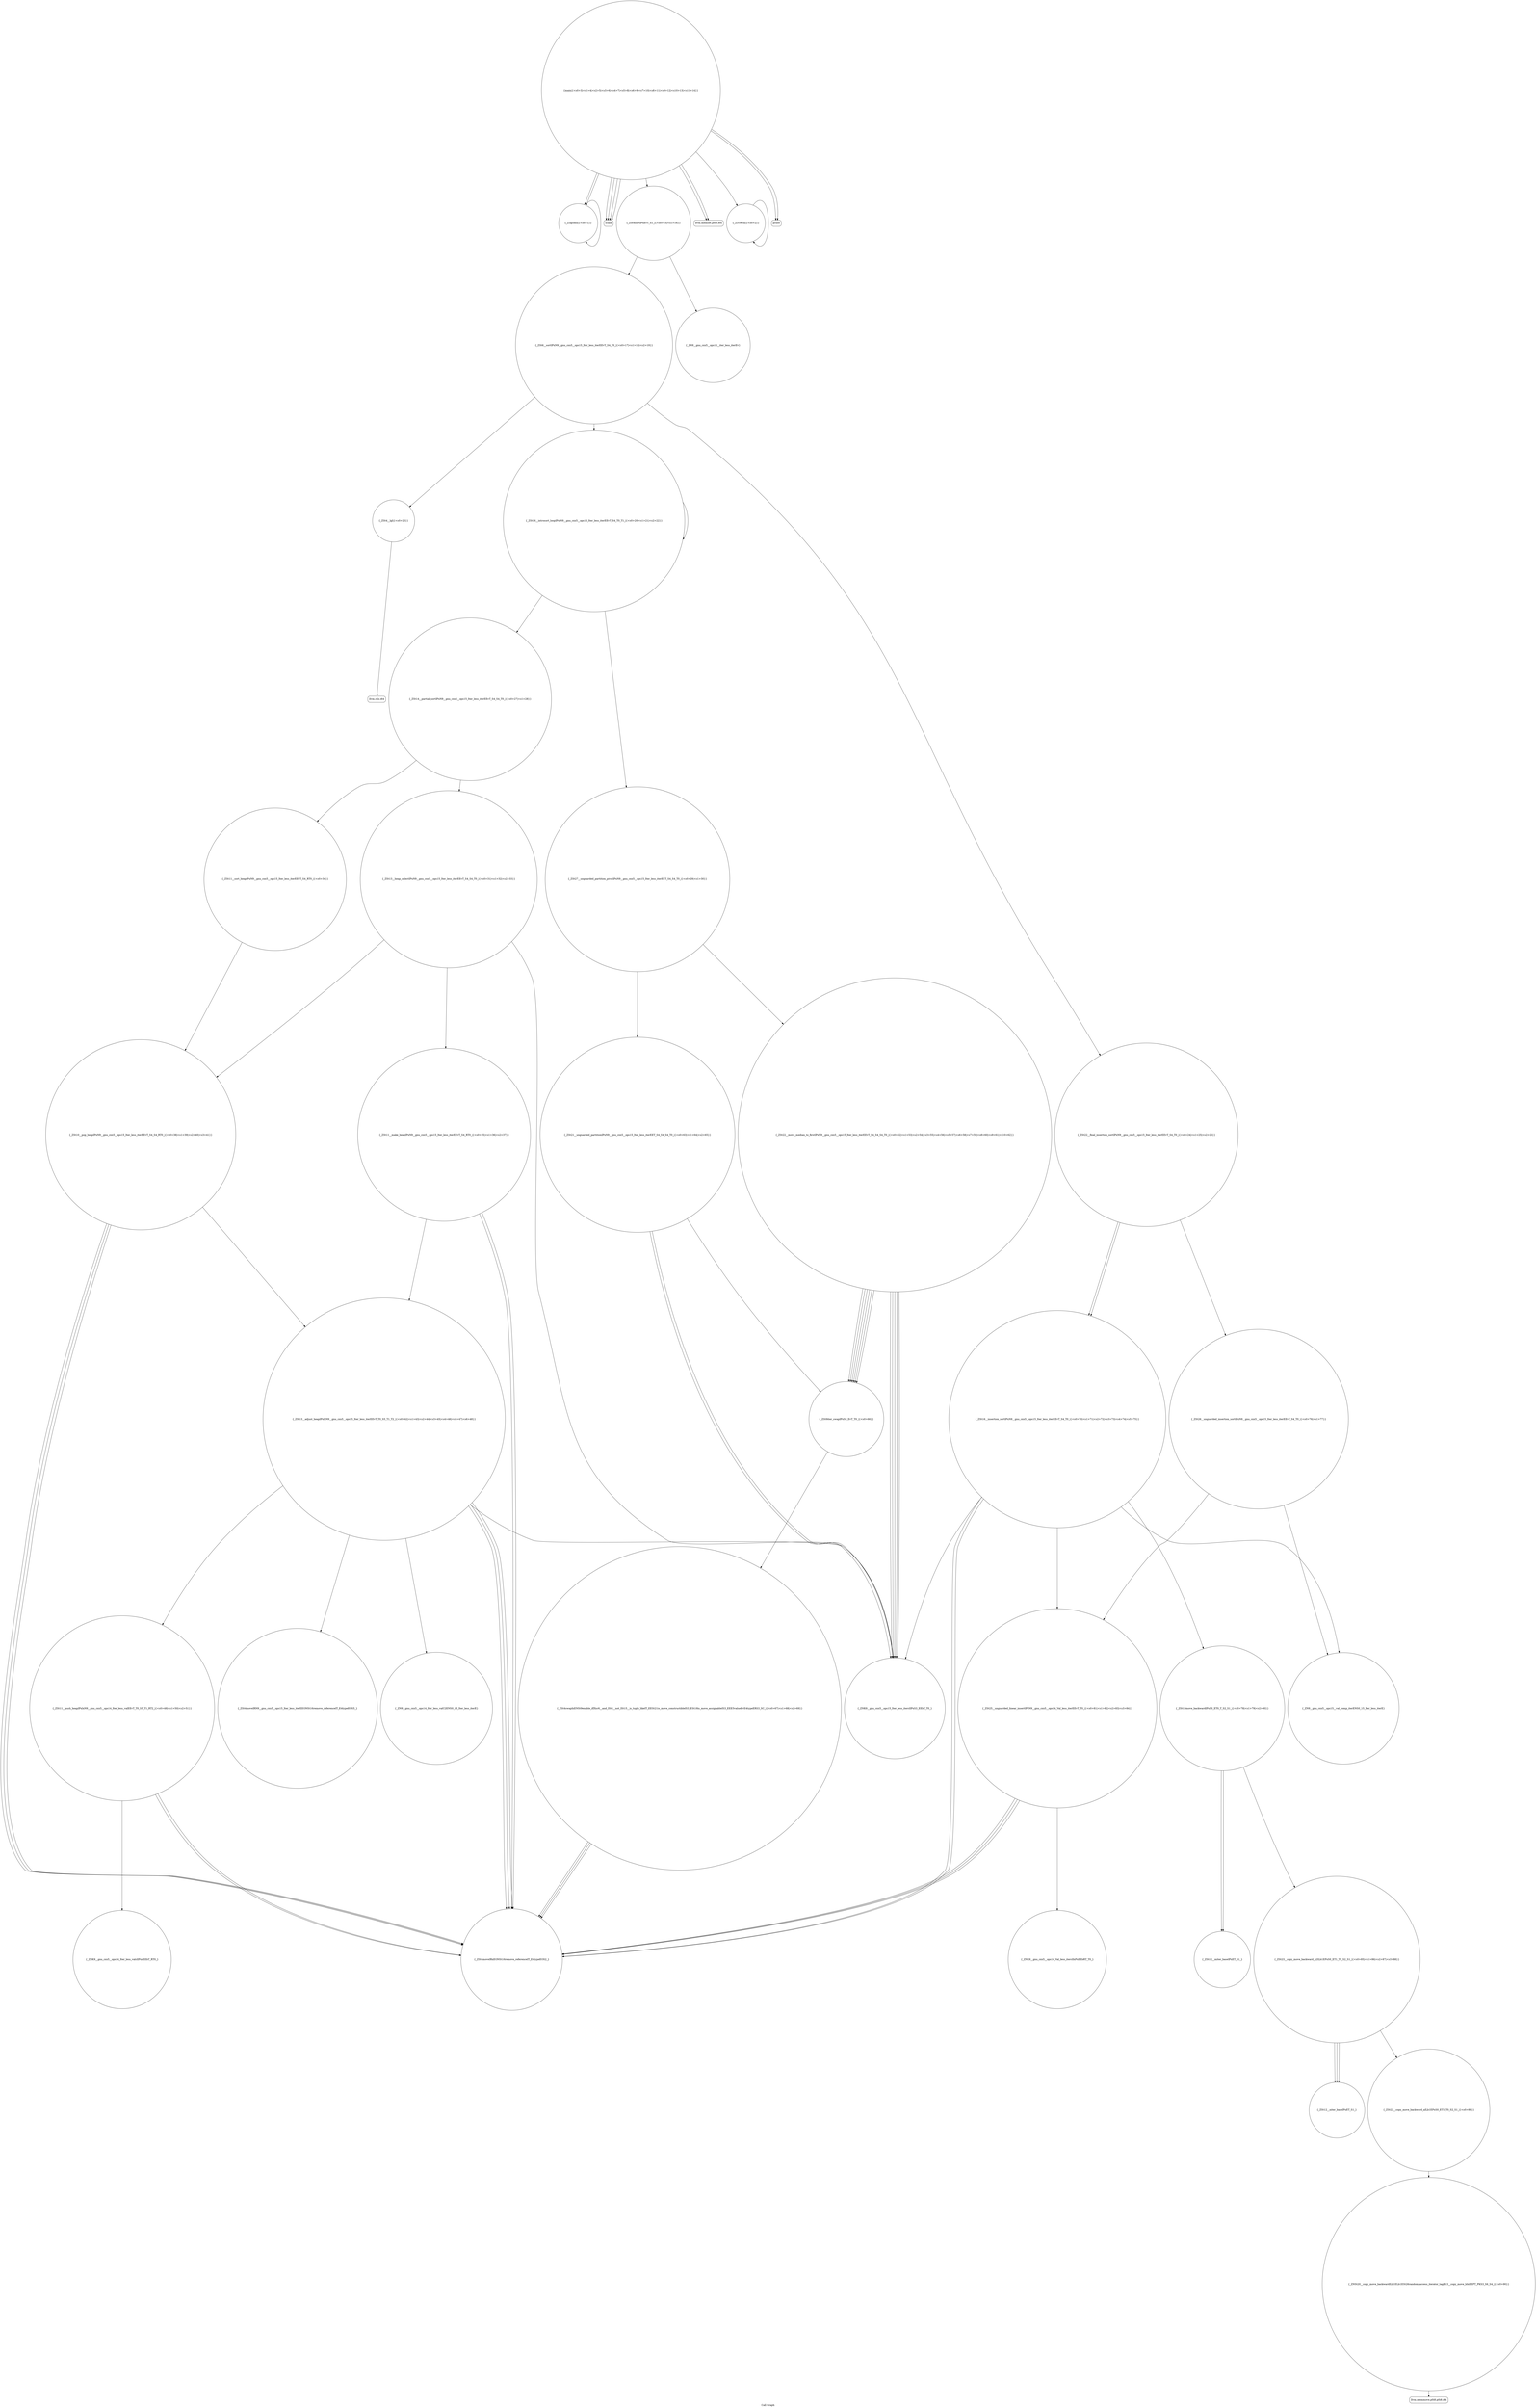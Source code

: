 digraph "Call Graph" {
	label="Call Graph";

	Node0x55e59993da40 [shape=record,shape=circle,label="{_Z3gcdxx|{<s0>1}}"];
	Node0x55e59993da40:s0 -> Node0x55e59993da40[color=black];
	Node0x55e59993eb50 [shape=record,shape=circle,label="{_ZSt21__unguarded_partitionIPxN9__gnu_cxx5__ops15_Iter_less_iterEET_S4_S4_S4_T0_|{<s0>63|<s1>64|<s2>65}}"];
	Node0x55e59993eb50:s0 -> Node0x55e59993e6d0[color=black];
	Node0x55e59993eb50:s1 -> Node0x55e59993e6d0[color=black];
	Node0x55e59993eb50:s2 -> Node0x55e59993ebd0[color=black];
	Node0x55e59993e1d0 [shape=record,shape=circle,label="{_ZSt6__sortIPxN9__gnu_cxx5__ops15_Iter_less_iterEEvT_S4_T0_|{<s0>17|<s1>18|<s2>19}}"];
	Node0x55e59993e1d0:s0 -> Node0x55e59993e350[color=black];
	Node0x55e59993e1d0:s1 -> Node0x55e59993e2d0[color=black];
	Node0x55e59993e1d0:s2 -> Node0x55e59993e3d0[color=black];
	Node0x55e59993eed0 [shape=record,shape=circle,label="{_ZSt25__unguarded_linear_insertIPxN9__gnu_cxx5__ops14_Val_less_iterEEvT_T0_|{<s0>81|<s1>82|<s2>83|<s3>84}}"];
	Node0x55e59993eed0:s0 -> Node0x55e59993e7d0[color=black];
	Node0x55e59993eed0:s1 -> Node0x55e59993f2d0[color=black];
	Node0x55e59993eed0:s2 -> Node0x55e59993e7d0[color=black];
	Node0x55e59993eed0:s3 -> Node0x55e59993e7d0[color=black];
	Node0x55e59993e550 [shape=record,shape=circle,label="{_ZSt13__heap_selectIPxN9__gnu_cxx5__ops15_Iter_less_iterEEvT_S4_S4_T0_|{<s0>31|<s1>32|<s2>33}}"];
	Node0x55e59993e550:s0 -> Node0x55e59993e650[color=black];
	Node0x55e59993e550:s1 -> Node0x55e59993e6d0[color=black];
	Node0x55e59993e550:s2 -> Node0x55e59993e750[color=black];
	Node0x55e59993f250 [shape=record,shape=Mrecord,label="{llvm.memmove.p0i8.p0i8.i64}"];
	Node0x55e59993e8d0 [shape=record,shape=circle,label="{_ZSt4moveIRN9__gnu_cxx5__ops15_Iter_less_iterEEONSt16remove_referenceIT_E4typeEOS5_}"];
	Node0x55e59993df50 [shape=record,shape=circle,label="{main|{<s0>3|<s1>4|<s2>5|<s3>6|<s4>7|<s5>8|<s6>9|<s7>10|<s8>11|<s9>12|<s10>13|<s11>14}}"];
	Node0x55e59993df50:s0 -> Node0x55e59993dfd0[color=black];
	Node0x55e59993df50:s1 -> Node0x55e59993dfd0[color=black];
	Node0x55e59993df50:s2 -> Node0x55e59993dfd0[color=black];
	Node0x55e59993df50:s3 -> Node0x55e59993e050[color=black];
	Node0x55e59993df50:s4 -> Node0x55e59993e0d0[color=black];
	Node0x55e59993df50:s5 -> Node0x55e59993e0d0[color=black];
	Node0x55e59993df50:s6 -> Node0x55e59993da40[color=black];
	Node0x55e59993df50:s7 -> Node0x55e59993da40[color=black];
	Node0x55e59993df50:s8 -> Node0x55e59993ded0[color=black];
	Node0x55e59993df50:s9 -> Node0x55e59993e150[color=black];
	Node0x55e59993df50:s10 -> Node0x55e59993e150[color=black];
	Node0x55e59993df50:s11 -> Node0x55e59993dfd0[color=black];
	Node0x55e59993ec50 [shape=record,shape=circle,label="{_ZSt4swapIxENSt9enable_ifIXsr6__and_ISt6__not_ISt15__is_tuple_likeIT_EESt21is_move_constructibleIS3_ESt18is_move_assignableIS3_EEE5valueEvE4typeERS3_SC_|{<s0>67|<s1>68|<s2>69}}"];
	Node0x55e59993ec50:s0 -> Node0x55e59993e7d0[color=black];
	Node0x55e59993ec50:s1 -> Node0x55e59993e7d0[color=black];
	Node0x55e59993ec50:s2 -> Node0x55e59993e7d0[color=black];
	Node0x55e59993e2d0 [shape=record,shape=circle,label="{_ZSt16__introsort_loopIPxlN9__gnu_cxx5__ops15_Iter_less_iterEEvT_S4_T0_T1_|{<s0>20|<s1>21|<s2>22}}"];
	Node0x55e59993e2d0:s0 -> Node0x55e59993e450[color=black];
	Node0x55e59993e2d0:s1 -> Node0x55e59993e4d0[color=black];
	Node0x55e59993e2d0:s2 -> Node0x55e59993e2d0[color=black];
	Node0x55e59993efd0 [shape=record,shape=circle,label="{_ZSt23__copy_move_backward_a2ILb1EPxS0_ET1_T0_S2_S1_|{<s0>85|<s1>86|<s2>87|<s3>88}}"];
	Node0x55e59993efd0:s0 -> Node0x55e59993f150[color=black];
	Node0x55e59993efd0:s1 -> Node0x55e59993f150[color=black];
	Node0x55e59993efd0:s2 -> Node0x55e59993f150[color=black];
	Node0x55e59993efd0:s3 -> Node0x55e59993f0d0[color=black];
	Node0x55e59993e650 [shape=record,shape=circle,label="{_ZSt11__make_heapIPxN9__gnu_cxx5__ops15_Iter_less_iterEEvT_S4_RT0_|{<s0>35|<s1>36|<s2>37}}"];
	Node0x55e59993e650:s0 -> Node0x55e59993e7d0[color=black];
	Node0x55e59993e650:s1 -> Node0x55e59993e7d0[color=black];
	Node0x55e59993e650:s2 -> Node0x55e59993e850[color=black];
	Node0x55e59993e9d0 [shape=record,shape=circle,label="{_ZSt11__push_heapIPxlxN9__gnu_cxx5__ops14_Iter_less_valEEvT_T0_S5_T1_RT2_|{<s0>49|<s1>50|<s2>51}}"];
	Node0x55e59993e9d0:s0 -> Node0x55e59993ea50[color=black];
	Node0x55e59993e9d0:s1 -> Node0x55e59993e7d0[color=black];
	Node0x55e59993e9d0:s2 -> Node0x55e59993e7d0[color=black];
	Node0x55e59993e050 [shape=record,shape=circle,label="{_ZSt4sortIPxEvT_S1_|{<s0>15|<s1>16}}"];
	Node0x55e59993e050:s0 -> Node0x55e59993e250[color=black];
	Node0x55e59993e050:s1 -> Node0x55e59993e1d0[color=black];
	Node0x55e59993ed50 [shape=record,shape=circle,label="{_ZSt16__insertion_sortIPxN9__gnu_cxx5__ops15_Iter_less_iterEEvT_S4_T0_|{<s0>70|<s1>71|<s2>72|<s3>73|<s4>74|<s5>75}}"];
	Node0x55e59993ed50:s0 -> Node0x55e59993e6d0[color=black];
	Node0x55e59993ed50:s1 -> Node0x55e59993e7d0[color=black];
	Node0x55e59993ed50:s2 -> Node0x55e59993ee50[color=black];
	Node0x55e59993ed50:s3 -> Node0x55e59993e7d0[color=black];
	Node0x55e59993ed50:s4 -> Node0x55e59993ef50[color=black];
	Node0x55e59993ed50:s5 -> Node0x55e59993eed0[color=black];
	Node0x55e59993e3d0 [shape=record,shape=circle,label="{_ZSt22__final_insertion_sortIPxN9__gnu_cxx5__ops15_Iter_less_iterEEvT_S4_T0_|{<s0>24|<s1>25|<s2>26}}"];
	Node0x55e59993e3d0:s0 -> Node0x55e59993ed50[color=black];
	Node0x55e59993e3d0:s1 -> Node0x55e59993edd0[color=black];
	Node0x55e59993e3d0:s2 -> Node0x55e59993ed50[color=black];
	Node0x55e59993f0d0 [shape=record,shape=circle,label="{_ZSt22__copy_move_backward_aILb1EPxS0_ET1_T0_S2_S1_|{<s0>89}}"];
	Node0x55e59993f0d0:s0 -> Node0x55e59993f1d0[color=black];
	Node0x55e59993e750 [shape=record,shape=circle,label="{_ZSt10__pop_heapIPxN9__gnu_cxx5__ops15_Iter_less_iterEEvT_S4_S4_RT0_|{<s0>38|<s1>39|<s2>40|<s3>41}}"];
	Node0x55e59993e750:s0 -> Node0x55e59993e7d0[color=black];
	Node0x55e59993e750:s1 -> Node0x55e59993e7d0[color=black];
	Node0x55e59993e750:s2 -> Node0x55e59993e7d0[color=black];
	Node0x55e59993e750:s3 -> Node0x55e59993e850[color=black];
	Node0x55e59993ead0 [shape=record,shape=circle,label="{_ZSt22__move_median_to_firstIPxN9__gnu_cxx5__ops15_Iter_less_iterEEvT_S4_S4_S4_T0_|{<s0>52|<s1>53|<s2>54|<s3>55|<s4>56|<s5>57|<s6>58|<s7>59|<s8>60|<s9>61|<s10>62}}"];
	Node0x55e59993ead0:s0 -> Node0x55e59993e6d0[color=black];
	Node0x55e59993ead0:s1 -> Node0x55e59993e6d0[color=black];
	Node0x55e59993ead0:s2 -> Node0x55e59993ebd0[color=black];
	Node0x55e59993ead0:s3 -> Node0x55e59993e6d0[color=black];
	Node0x55e59993ead0:s4 -> Node0x55e59993ebd0[color=black];
	Node0x55e59993ead0:s5 -> Node0x55e59993ebd0[color=black];
	Node0x55e59993ead0:s6 -> Node0x55e59993e6d0[color=black];
	Node0x55e59993ead0:s7 -> Node0x55e59993ebd0[color=black];
	Node0x55e59993ead0:s8 -> Node0x55e59993e6d0[color=black];
	Node0x55e59993ead0:s9 -> Node0x55e59993ebd0[color=black];
	Node0x55e59993ead0:s10 -> Node0x55e59993ebd0[color=black];
	Node0x55e59993e150 [shape=record,shape=Mrecord,label="{printf}"];
	Node0x55e59993ee50 [shape=record,shape=circle,label="{_ZSt13move_backwardIPxS0_ET0_T_S2_S1_|{<s0>78|<s1>79|<s2>80}}"];
	Node0x55e59993ee50:s0 -> Node0x55e59993f050[color=black];
	Node0x55e59993ee50:s1 -> Node0x55e59993f050[color=black];
	Node0x55e59993ee50:s2 -> Node0x55e59993efd0[color=black];
	Node0x55e59993e4d0 [shape=record,shape=circle,label="{_ZSt27__unguarded_partition_pivotIPxN9__gnu_cxx5__ops15_Iter_less_iterEET_S4_S4_T0_|{<s0>29|<s1>30}}"];
	Node0x55e59993e4d0:s0 -> Node0x55e59993ead0[color=black];
	Node0x55e59993e4d0:s1 -> Node0x55e59993eb50[color=black];
	Node0x55e59993f1d0 [shape=record,shape=circle,label="{_ZNSt20__copy_move_backwardILb1ELb1ESt26random_access_iterator_tagE13__copy_move_bIxEEPT_PKS3_S6_S4_|{<s0>90}}"];
	Node0x55e59993f1d0:s0 -> Node0x55e59993f250[color=black];
	Node0x55e59993e850 [shape=record,shape=circle,label="{_ZSt13__adjust_heapIPxlxN9__gnu_cxx5__ops15_Iter_less_iterEEvT_T0_S5_T1_T2_|{<s0>42|<s1>43|<s2>44|<s3>45|<s4>46|<s5>47|<s6>48}}"];
	Node0x55e59993e850:s0 -> Node0x55e59993e6d0[color=black];
	Node0x55e59993e850:s1 -> Node0x55e59993e7d0[color=black];
	Node0x55e59993e850:s2 -> Node0x55e59993e7d0[color=black];
	Node0x55e59993e850:s3 -> Node0x55e59993e8d0[color=black];
	Node0x55e59993e850:s4 -> Node0x55e59993e950[color=black];
	Node0x55e59993e850:s5 -> Node0x55e59993e7d0[color=black];
	Node0x55e59993e850:s6 -> Node0x55e59993e9d0[color=black];
	Node0x55e59993ded0 [shape=record,shape=circle,label="{_Z3TRYix|{<s0>2}}"];
	Node0x55e59993ded0:s0 -> Node0x55e59993ded0[color=black];
	Node0x55e59993ebd0 [shape=record,shape=circle,label="{_ZSt9iter_swapIPxS0_EvT_T0_|{<s0>66}}"];
	Node0x55e59993ebd0:s0 -> Node0x55e59993ec50[color=black];
	Node0x55e59993e250 [shape=record,shape=circle,label="{_ZN9__gnu_cxx5__ops16__iter_less_iterEv}"];
	Node0x55e59993ef50 [shape=record,shape=circle,label="{_ZN9__gnu_cxx5__ops15__val_comp_iterENS0_15_Iter_less_iterE}"];
	Node0x55e59993e5d0 [shape=record,shape=circle,label="{_ZSt11__sort_heapIPxN9__gnu_cxx5__ops15_Iter_less_iterEEvT_S4_RT0_|{<s0>34}}"];
	Node0x55e59993e5d0:s0 -> Node0x55e59993e750[color=black];
	Node0x55e59993f2d0 [shape=record,shape=circle,label="{_ZNK9__gnu_cxx5__ops14_Val_less_iterclIxPxEEbRT_T0_}"];
	Node0x55e59993e950 [shape=record,shape=circle,label="{_ZN9__gnu_cxx5__ops14_Iter_less_valC2ENS0_15_Iter_less_iterE}"];
	Node0x55e59993dfd0 [shape=record,shape=Mrecord,label="{scanf}"];
	Node0x55e59993ecd0 [shape=record,shape=Mrecord,label="{llvm.ctlz.i64}"];
	Node0x55e59993e350 [shape=record,shape=circle,label="{_ZSt4__lgl|{<s0>23}}"];
	Node0x55e59993e350:s0 -> Node0x55e59993ecd0[color=black];
	Node0x55e59993f050 [shape=record,shape=circle,label="{_ZSt12__miter_baseIPxET_S1_}"];
	Node0x55e59993e6d0 [shape=record,shape=circle,label="{_ZNK9__gnu_cxx5__ops15_Iter_less_iterclIPxS3_EEbT_T0_}"];
	Node0x55e59993ea50 [shape=record,shape=circle,label="{_ZNK9__gnu_cxx5__ops14_Iter_less_valclIPxxEEbT_RT0_}"];
	Node0x55e59993e0d0 [shape=record,shape=Mrecord,label="{llvm.memset.p0i8.i64}"];
	Node0x55e59993edd0 [shape=record,shape=circle,label="{_ZSt26__unguarded_insertion_sortIPxN9__gnu_cxx5__ops15_Iter_less_iterEEvT_S4_T0_|{<s0>76|<s1>77}}"];
	Node0x55e59993edd0:s0 -> Node0x55e59993ef50[color=black];
	Node0x55e59993edd0:s1 -> Node0x55e59993eed0[color=black];
	Node0x55e59993e450 [shape=record,shape=circle,label="{_ZSt14__partial_sortIPxN9__gnu_cxx5__ops15_Iter_less_iterEEvT_S4_S4_T0_|{<s0>27|<s1>28}}"];
	Node0x55e59993e450:s0 -> Node0x55e59993e550[color=black];
	Node0x55e59993e450:s1 -> Node0x55e59993e5d0[color=black];
	Node0x55e59993f150 [shape=record,shape=circle,label="{_ZSt12__niter_baseIPxET_S1_}"];
	Node0x55e59993e7d0 [shape=record,shape=circle,label="{_ZSt4moveIRxEONSt16remove_referenceIT_E4typeEOS2_}"];
}
